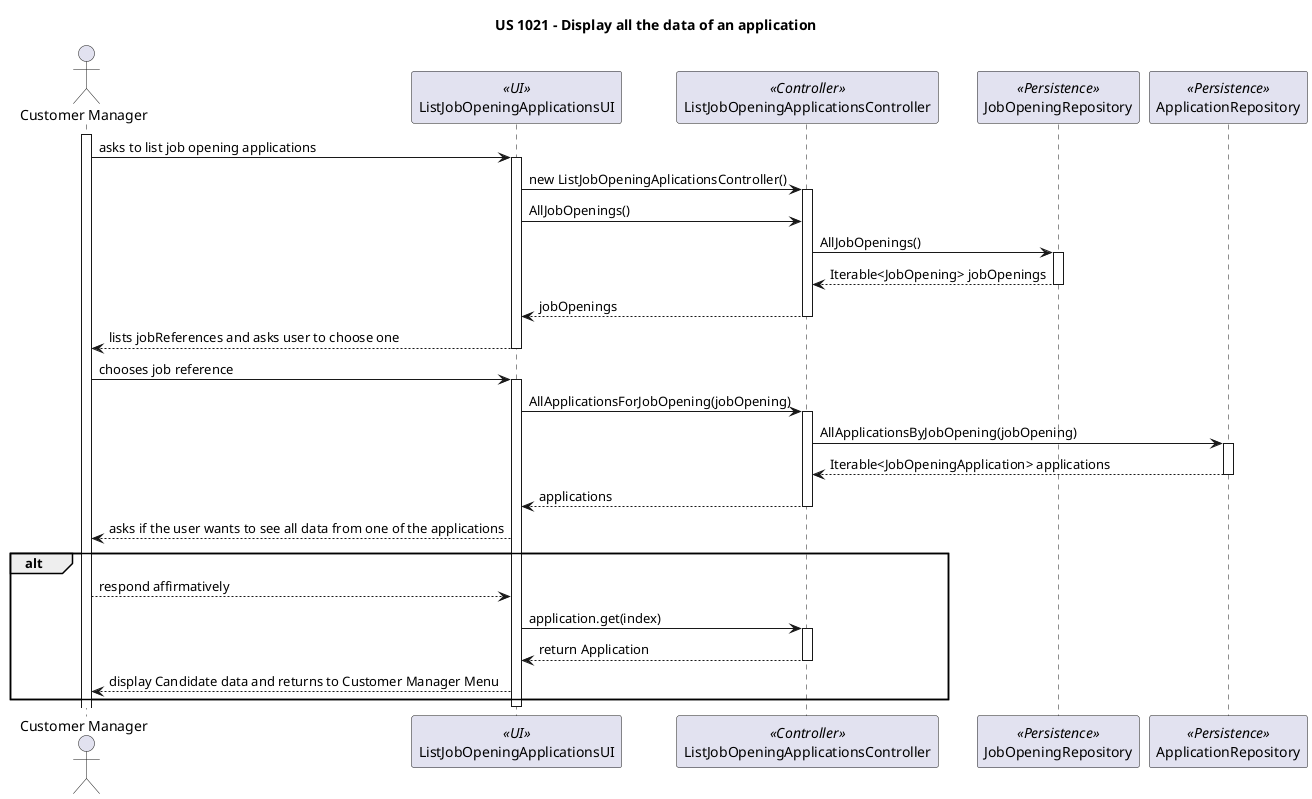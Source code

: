 
@startuml

title US 1021 - Display all the data of an application

actor "Customer Manager" as User

participant "ListJobOpeningApplicationsUI" as UI <<UI>>
participant "ListJobOpeningApplicationsController" as Controller <<Controller>>
participant "JobOpeningRepository" as Repository <<Persistence>>
participant "ApplicationRepository" as ApplicationRepository <<Persistence>>



activate User

User -> UI: asks to list job opening applications

activate UI

UI -> Controller: new ListJobOpeningAplicationsController()
    activate Controller
UI -> Controller:AllJobOpenings()
Controller -> Repository: AllJobOpenings()

    activate Repository

    Repository --> Controller: Iterable<JobOpening> jobOpenings

    deactivate Repository

    Controller --> UI: jobOpenings

    deactivate Controller
    UI --> User: lists jobReferences and asks user to choose one
deactivate UI

User -> UI: chooses job reference

activate UI

    UI -> Controller: AllApplicationsForJobOpening(jobOpening)

    activate Controller


Controller -> ApplicationRepository: AllApplicationsByJobOpening(jobOpening)
activate ApplicationRepository

ApplicationRepository --> Controller:   Iterable<JobOpeningApplication> applications

deactivate ApplicationRepository
Controller --> UI: applications
deactivate Controller

UI --> User: asks if the user wants to see all data from one of the applications
alt
User-->UI: respond affirmatively
UI -> Controller: application.get(index)
activate Controller
Controller --> UI: return Application
deactivate Controller
UI --> User: display Candidate data and returns to Customer Manager Menu
end

deactivate UI

@enduml